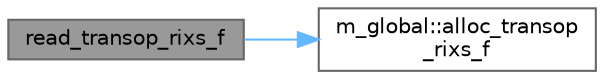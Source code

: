 digraph "read_transop_rixs_f"
{
 // LATEX_PDF_SIZE
  bgcolor="transparent";
  edge [fontname=Helvetica,fontsize=10,labelfontname=Helvetica,labelfontsize=10];
  node [fontname=Helvetica,fontsize=10,shape=box,height=0.2,width=0.4];
  rankdir="LR";
  Node1 [label="read_transop_rixs_f",height=0.2,width=0.4,color="gray40", fillcolor="grey60", style="filled", fontcolor="black",tooltip=" "];
  Node1 -> Node2 [color="steelblue1",style="solid"];
  Node2 [label="m_global::alloc_transop\l_rixs_f",height=0.2,width=0.4,color="grey40", fillcolor="white", style="filled",URL="$namespacem__global.html#a0447776e8e1827ada3e5b933cc2f85ac",tooltip=" "];
}

